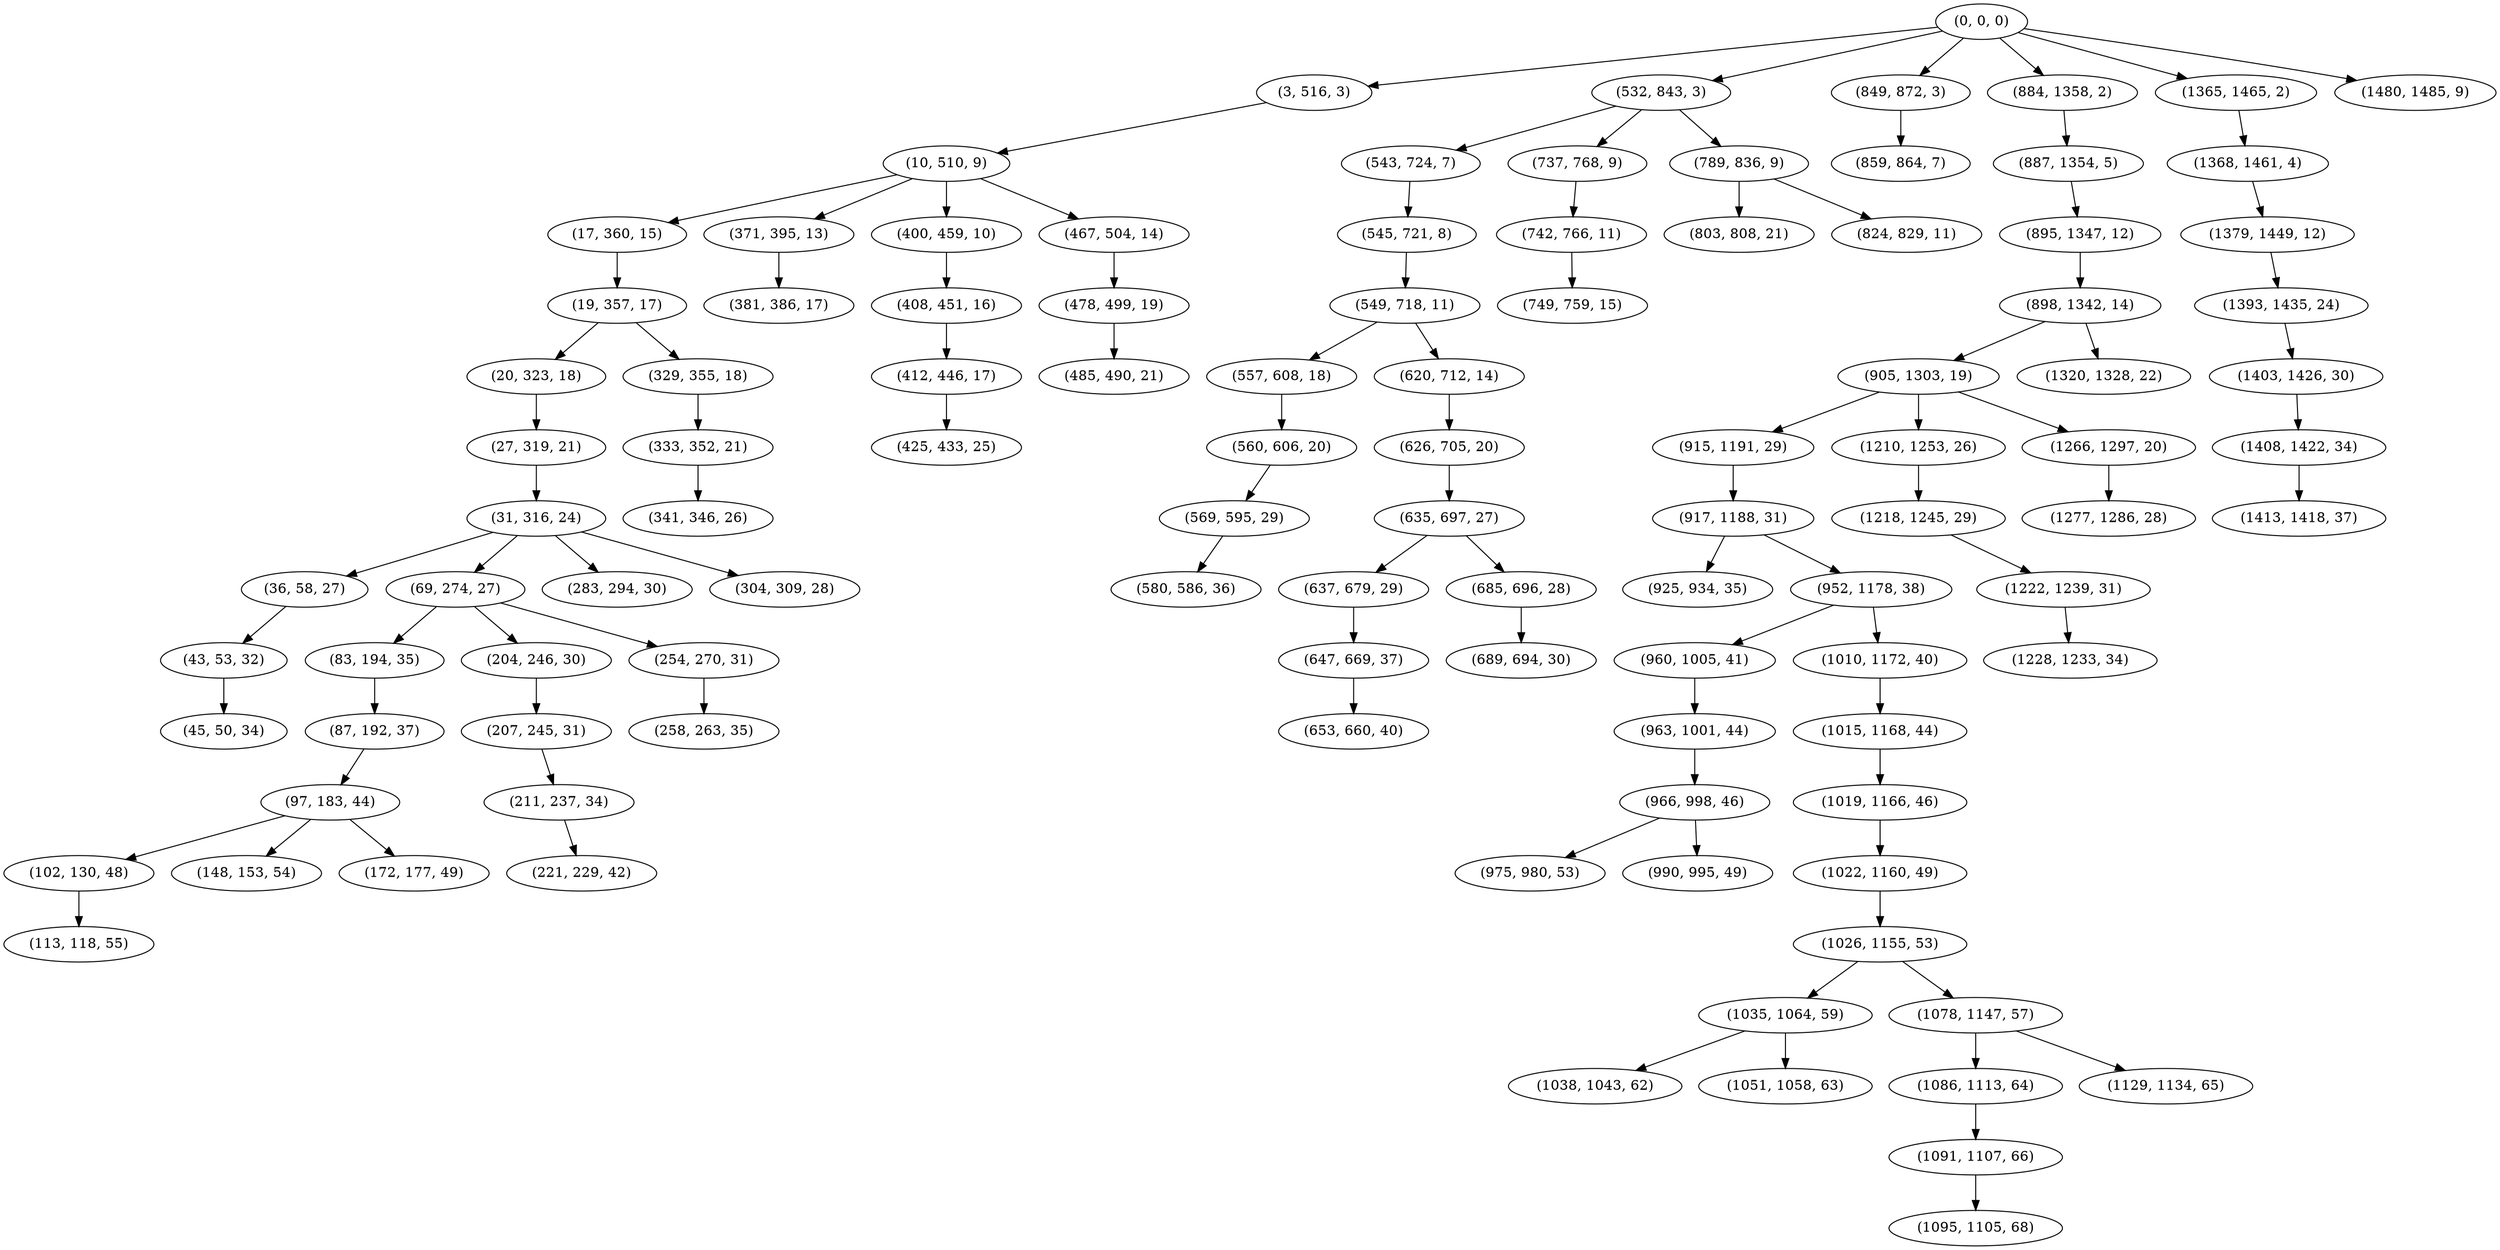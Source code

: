 digraph tree {
    "(0, 0, 0)";
    "(3, 516, 3)";
    "(10, 510, 9)";
    "(17, 360, 15)";
    "(19, 357, 17)";
    "(20, 323, 18)";
    "(27, 319, 21)";
    "(31, 316, 24)";
    "(36, 58, 27)";
    "(43, 53, 32)";
    "(45, 50, 34)";
    "(69, 274, 27)";
    "(83, 194, 35)";
    "(87, 192, 37)";
    "(97, 183, 44)";
    "(102, 130, 48)";
    "(113, 118, 55)";
    "(148, 153, 54)";
    "(172, 177, 49)";
    "(204, 246, 30)";
    "(207, 245, 31)";
    "(211, 237, 34)";
    "(221, 229, 42)";
    "(254, 270, 31)";
    "(258, 263, 35)";
    "(283, 294, 30)";
    "(304, 309, 28)";
    "(329, 355, 18)";
    "(333, 352, 21)";
    "(341, 346, 26)";
    "(371, 395, 13)";
    "(381, 386, 17)";
    "(400, 459, 10)";
    "(408, 451, 16)";
    "(412, 446, 17)";
    "(425, 433, 25)";
    "(467, 504, 14)";
    "(478, 499, 19)";
    "(485, 490, 21)";
    "(532, 843, 3)";
    "(543, 724, 7)";
    "(545, 721, 8)";
    "(549, 718, 11)";
    "(557, 608, 18)";
    "(560, 606, 20)";
    "(569, 595, 29)";
    "(580, 586, 36)";
    "(620, 712, 14)";
    "(626, 705, 20)";
    "(635, 697, 27)";
    "(637, 679, 29)";
    "(647, 669, 37)";
    "(653, 660, 40)";
    "(685, 696, 28)";
    "(689, 694, 30)";
    "(737, 768, 9)";
    "(742, 766, 11)";
    "(749, 759, 15)";
    "(789, 836, 9)";
    "(803, 808, 21)";
    "(824, 829, 11)";
    "(849, 872, 3)";
    "(859, 864, 7)";
    "(884, 1358, 2)";
    "(887, 1354, 5)";
    "(895, 1347, 12)";
    "(898, 1342, 14)";
    "(905, 1303, 19)";
    "(915, 1191, 29)";
    "(917, 1188, 31)";
    "(925, 934, 35)";
    "(952, 1178, 38)";
    "(960, 1005, 41)";
    "(963, 1001, 44)";
    "(966, 998, 46)";
    "(975, 980, 53)";
    "(990, 995, 49)";
    "(1010, 1172, 40)";
    "(1015, 1168, 44)";
    "(1019, 1166, 46)";
    "(1022, 1160, 49)";
    "(1026, 1155, 53)";
    "(1035, 1064, 59)";
    "(1038, 1043, 62)";
    "(1051, 1058, 63)";
    "(1078, 1147, 57)";
    "(1086, 1113, 64)";
    "(1091, 1107, 66)";
    "(1095, 1105, 68)";
    "(1129, 1134, 65)";
    "(1210, 1253, 26)";
    "(1218, 1245, 29)";
    "(1222, 1239, 31)";
    "(1228, 1233, 34)";
    "(1266, 1297, 20)";
    "(1277, 1286, 28)";
    "(1320, 1328, 22)";
    "(1365, 1465, 2)";
    "(1368, 1461, 4)";
    "(1379, 1449, 12)";
    "(1393, 1435, 24)";
    "(1403, 1426, 30)";
    "(1408, 1422, 34)";
    "(1413, 1418, 37)";
    "(1480, 1485, 9)";
    "(0, 0, 0)" -> "(3, 516, 3)";
    "(0, 0, 0)" -> "(532, 843, 3)";
    "(0, 0, 0)" -> "(849, 872, 3)";
    "(0, 0, 0)" -> "(884, 1358, 2)";
    "(0, 0, 0)" -> "(1365, 1465, 2)";
    "(0, 0, 0)" -> "(1480, 1485, 9)";
    "(3, 516, 3)" -> "(10, 510, 9)";
    "(10, 510, 9)" -> "(17, 360, 15)";
    "(10, 510, 9)" -> "(371, 395, 13)";
    "(10, 510, 9)" -> "(400, 459, 10)";
    "(10, 510, 9)" -> "(467, 504, 14)";
    "(17, 360, 15)" -> "(19, 357, 17)";
    "(19, 357, 17)" -> "(20, 323, 18)";
    "(19, 357, 17)" -> "(329, 355, 18)";
    "(20, 323, 18)" -> "(27, 319, 21)";
    "(27, 319, 21)" -> "(31, 316, 24)";
    "(31, 316, 24)" -> "(36, 58, 27)";
    "(31, 316, 24)" -> "(69, 274, 27)";
    "(31, 316, 24)" -> "(283, 294, 30)";
    "(31, 316, 24)" -> "(304, 309, 28)";
    "(36, 58, 27)" -> "(43, 53, 32)";
    "(43, 53, 32)" -> "(45, 50, 34)";
    "(69, 274, 27)" -> "(83, 194, 35)";
    "(69, 274, 27)" -> "(204, 246, 30)";
    "(69, 274, 27)" -> "(254, 270, 31)";
    "(83, 194, 35)" -> "(87, 192, 37)";
    "(87, 192, 37)" -> "(97, 183, 44)";
    "(97, 183, 44)" -> "(102, 130, 48)";
    "(97, 183, 44)" -> "(148, 153, 54)";
    "(97, 183, 44)" -> "(172, 177, 49)";
    "(102, 130, 48)" -> "(113, 118, 55)";
    "(204, 246, 30)" -> "(207, 245, 31)";
    "(207, 245, 31)" -> "(211, 237, 34)";
    "(211, 237, 34)" -> "(221, 229, 42)";
    "(254, 270, 31)" -> "(258, 263, 35)";
    "(329, 355, 18)" -> "(333, 352, 21)";
    "(333, 352, 21)" -> "(341, 346, 26)";
    "(371, 395, 13)" -> "(381, 386, 17)";
    "(400, 459, 10)" -> "(408, 451, 16)";
    "(408, 451, 16)" -> "(412, 446, 17)";
    "(412, 446, 17)" -> "(425, 433, 25)";
    "(467, 504, 14)" -> "(478, 499, 19)";
    "(478, 499, 19)" -> "(485, 490, 21)";
    "(532, 843, 3)" -> "(543, 724, 7)";
    "(532, 843, 3)" -> "(737, 768, 9)";
    "(532, 843, 3)" -> "(789, 836, 9)";
    "(543, 724, 7)" -> "(545, 721, 8)";
    "(545, 721, 8)" -> "(549, 718, 11)";
    "(549, 718, 11)" -> "(557, 608, 18)";
    "(549, 718, 11)" -> "(620, 712, 14)";
    "(557, 608, 18)" -> "(560, 606, 20)";
    "(560, 606, 20)" -> "(569, 595, 29)";
    "(569, 595, 29)" -> "(580, 586, 36)";
    "(620, 712, 14)" -> "(626, 705, 20)";
    "(626, 705, 20)" -> "(635, 697, 27)";
    "(635, 697, 27)" -> "(637, 679, 29)";
    "(635, 697, 27)" -> "(685, 696, 28)";
    "(637, 679, 29)" -> "(647, 669, 37)";
    "(647, 669, 37)" -> "(653, 660, 40)";
    "(685, 696, 28)" -> "(689, 694, 30)";
    "(737, 768, 9)" -> "(742, 766, 11)";
    "(742, 766, 11)" -> "(749, 759, 15)";
    "(789, 836, 9)" -> "(803, 808, 21)";
    "(789, 836, 9)" -> "(824, 829, 11)";
    "(849, 872, 3)" -> "(859, 864, 7)";
    "(884, 1358, 2)" -> "(887, 1354, 5)";
    "(887, 1354, 5)" -> "(895, 1347, 12)";
    "(895, 1347, 12)" -> "(898, 1342, 14)";
    "(898, 1342, 14)" -> "(905, 1303, 19)";
    "(898, 1342, 14)" -> "(1320, 1328, 22)";
    "(905, 1303, 19)" -> "(915, 1191, 29)";
    "(905, 1303, 19)" -> "(1210, 1253, 26)";
    "(905, 1303, 19)" -> "(1266, 1297, 20)";
    "(915, 1191, 29)" -> "(917, 1188, 31)";
    "(917, 1188, 31)" -> "(925, 934, 35)";
    "(917, 1188, 31)" -> "(952, 1178, 38)";
    "(952, 1178, 38)" -> "(960, 1005, 41)";
    "(952, 1178, 38)" -> "(1010, 1172, 40)";
    "(960, 1005, 41)" -> "(963, 1001, 44)";
    "(963, 1001, 44)" -> "(966, 998, 46)";
    "(966, 998, 46)" -> "(975, 980, 53)";
    "(966, 998, 46)" -> "(990, 995, 49)";
    "(1010, 1172, 40)" -> "(1015, 1168, 44)";
    "(1015, 1168, 44)" -> "(1019, 1166, 46)";
    "(1019, 1166, 46)" -> "(1022, 1160, 49)";
    "(1022, 1160, 49)" -> "(1026, 1155, 53)";
    "(1026, 1155, 53)" -> "(1035, 1064, 59)";
    "(1026, 1155, 53)" -> "(1078, 1147, 57)";
    "(1035, 1064, 59)" -> "(1038, 1043, 62)";
    "(1035, 1064, 59)" -> "(1051, 1058, 63)";
    "(1078, 1147, 57)" -> "(1086, 1113, 64)";
    "(1078, 1147, 57)" -> "(1129, 1134, 65)";
    "(1086, 1113, 64)" -> "(1091, 1107, 66)";
    "(1091, 1107, 66)" -> "(1095, 1105, 68)";
    "(1210, 1253, 26)" -> "(1218, 1245, 29)";
    "(1218, 1245, 29)" -> "(1222, 1239, 31)";
    "(1222, 1239, 31)" -> "(1228, 1233, 34)";
    "(1266, 1297, 20)" -> "(1277, 1286, 28)";
    "(1365, 1465, 2)" -> "(1368, 1461, 4)";
    "(1368, 1461, 4)" -> "(1379, 1449, 12)";
    "(1379, 1449, 12)" -> "(1393, 1435, 24)";
    "(1393, 1435, 24)" -> "(1403, 1426, 30)";
    "(1403, 1426, 30)" -> "(1408, 1422, 34)";
    "(1408, 1422, 34)" -> "(1413, 1418, 37)";
}
